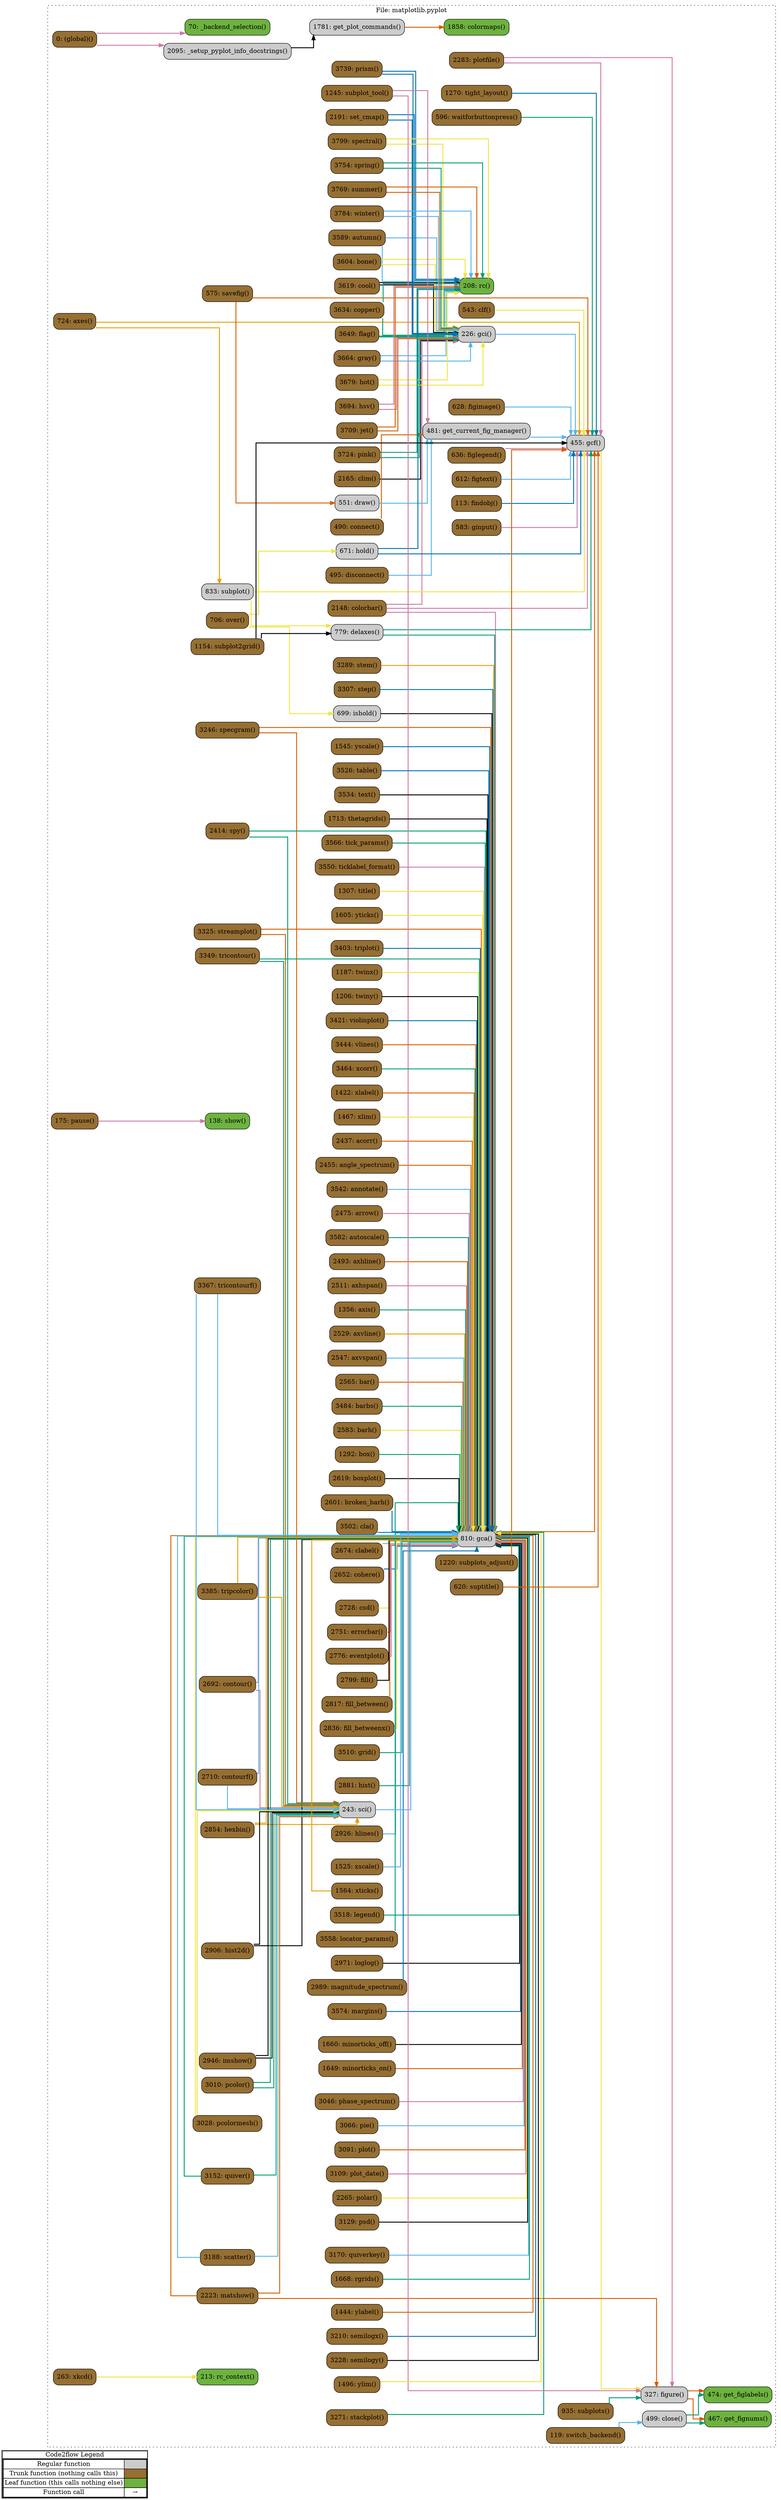 digraph G {
concentrate=true;
splines="ortho";
rankdir="LR";
subgraph legend{
    rank = min;
    label = "legend";
    Legend [shape=none, margin=0, label = <
        <table cellspacing="0" cellpadding="0" border="1"><tr><td>Code2flow Legend</td></tr><tr><td>
        <table cellspacing="0">
        <tr><td>Regular function</td><td width="50px" bgcolor='#cccccc'></td></tr>
        <tr><td>Trunk function (nothing calls this)</td><td bgcolor='#966F33'></td></tr>
        <tr><td>Leaf function (this calls nothing else)</td><td bgcolor='#6db33f'></td></tr>
        <tr><td>Function call</td><td><font color='black'>&#8594;</font></td></tr>
        </table></td></tr></table>
        >];
}node_a24e521f [label="0: (global)()" name="matplotlib.pyplot::(global)" shape="rect" style="rounded,filled" fillcolor="#966F33" ];
node_7bb077fa [label="70: _backend_selection()" name="matplotlib.pyplot::_backend_selection" shape="rect" style="rounded,filled" fillcolor="#6db33f" ];
node_9e6c0278 [label="2095: _setup_pyplot_info_docstrings()" name="matplotlib.pyplot::_setup_pyplot_info_docstrings" shape="rect" style="rounded,filled" fillcolor="#cccccc" ];
node_c8e793c6 [label="2437: acorr()" name="matplotlib.pyplot::acorr" shape="rect" style="rounded,filled" fillcolor="#966F33" ];
node_832b29f6 [label="2455: angle_spectrum()" name="matplotlib.pyplot::angle_spectrum" shape="rect" style="rounded,filled" fillcolor="#966F33" ];
node_7f0c5502 [label="3542: annotate()" name="matplotlib.pyplot::annotate" shape="rect" style="rounded,filled" fillcolor="#966F33" ];
node_f11364af [label="2475: arrow()" name="matplotlib.pyplot::arrow" shape="rect" style="rounded,filled" fillcolor="#966F33" ];
node_a861f4a3 [label="3582: autoscale()" name="matplotlib.pyplot::autoscale" shape="rect" style="rounded,filled" fillcolor="#966F33" ];
node_af1458fa [label="3589: autumn()" name="matplotlib.pyplot::autumn" shape="rect" style="rounded,filled" fillcolor="#966F33" ];
node_e5935c99 [label="724: axes()" name="matplotlib.pyplot::axes" shape="rect" style="rounded,filled" fillcolor="#966F33" ];
node_9dc82c8e [label="2493: axhline()" name="matplotlib.pyplot::axhline" shape="rect" style="rounded,filled" fillcolor="#966F33" ];
node_a41cb0c7 [label="2511: axhspan()" name="matplotlib.pyplot::axhspan" shape="rect" style="rounded,filled" fillcolor="#966F33" ];
node_2271224b [label="1356: axis()" name="matplotlib.pyplot::axis" shape="rect" style="rounded,filled" fillcolor="#966F33" ];
node_64cc67f9 [label="2529: axvline()" name="matplotlib.pyplot::axvline" shape="rect" style="rounded,filled" fillcolor="#966F33" ];
node_2d304a3a [label="2547: axvspan()" name="matplotlib.pyplot::axvspan" shape="rect" style="rounded,filled" fillcolor="#966F33" ];
node_3d511ed6 [label="2565: bar()" name="matplotlib.pyplot::bar" shape="rect" style="rounded,filled" fillcolor="#966F33" ];
node_2f25264b [label="3484: barbs()" name="matplotlib.pyplot::barbs" shape="rect" style="rounded,filled" fillcolor="#966F33" ];
node_2f1cbebc [label="2583: barh()" name="matplotlib.pyplot::barh" shape="rect" style="rounded,filled" fillcolor="#966F33" ];
node_15f25da4 [label="3604: bone()" name="matplotlib.pyplot::bone" shape="rect" style="rounded,filled" fillcolor="#966F33" ];
node_7727b7db [label="1292: box()" name="matplotlib.pyplot::box" shape="rect" style="rounded,filled" fillcolor="#966F33" ];
node_510f6eb8 [label="2619: boxplot()" name="matplotlib.pyplot::boxplot" shape="rect" style="rounded,filled" fillcolor="#966F33" ];
node_dd556bf5 [label="2601: broken_barh()" name="matplotlib.pyplot::broken_barh" shape="rect" style="rounded,filled" fillcolor="#966F33" ];
node_e03b5ef5 [label="3502: cla()" name="matplotlib.pyplot::cla" shape="rect" style="rounded,filled" fillcolor="#966F33" ];
node_861c8ba2 [label="2674: clabel()" name="matplotlib.pyplot::clabel" shape="rect" style="rounded,filled" fillcolor="#966F33" ];
node_8cd1b30c [label="543: clf()" name="matplotlib.pyplot::clf" shape="rect" style="rounded,filled" fillcolor="#966F33" ];
node_87ae54f8 [label="2165: clim()" name="matplotlib.pyplot::clim" shape="rect" style="rounded,filled" fillcolor="#966F33" ];
node_12f9a08b [label="499: close()" name="matplotlib.pyplot::close" shape="rect" style="rounded,filled" fillcolor="#cccccc" ];
node_a24f67c5 [label="2652: cohere()" name="matplotlib.pyplot::cohere" shape="rect" style="rounded,filled" fillcolor="#966F33" ];
node_826d6bcf [label="2148: colorbar()" name="matplotlib.pyplot::colorbar" shape="rect" style="rounded,filled" fillcolor="#966F33" ];
node_c2d9a3df [label="1858: colormaps()" name="matplotlib.pyplot::colormaps" shape="rect" style="rounded,filled" fillcolor="#6db33f" ];
node_e53faa7e [label="490: connect()" name="matplotlib.pyplot::connect" shape="rect" style="rounded,filled" fillcolor="#966F33" ];
node_1977485f [label="2692: contour()" name="matplotlib.pyplot::contour" shape="rect" style="rounded,filled" fillcolor="#966F33" ];
node_edbbaeba [label="2710: contourf()" name="matplotlib.pyplot::contourf" shape="rect" style="rounded,filled" fillcolor="#966F33" ];
node_d2badf48 [label="3619: cool()" name="matplotlib.pyplot::cool" shape="rect" style="rounded,filled" fillcolor="#966F33" ];
node_887653db [label="3634: copper()" name="matplotlib.pyplot::copper" shape="rect" style="rounded,filled" fillcolor="#966F33" ];
node_e7d1e274 [label="2728: csd()" name="matplotlib.pyplot::csd" shape="rect" style="rounded,filled" fillcolor="#966F33" ];
node_f0d2d9d3 [label="779: delaxes()" name="matplotlib.pyplot::delaxes" shape="rect" style="rounded,filled" fillcolor="#cccccc" ];
node_77aca442 [label="495: disconnect()" name="matplotlib.pyplot::disconnect" shape="rect" style="rounded,filled" fillcolor="#966F33" ];
node_0208e2a2 [label="551: draw()" name="matplotlib.pyplot::draw" shape="rect" style="rounded,filled" fillcolor="#cccccc" ];
node_a1169737 [label="2751: errorbar()" name="matplotlib.pyplot::errorbar" shape="rect" style="rounded,filled" fillcolor="#966F33" ];
node_4fd09d4f [label="2776: eventplot()" name="matplotlib.pyplot::eventplot" shape="rect" style="rounded,filled" fillcolor="#966F33" ];
node_1756fcfa [label="628: figimage()" name="matplotlib.pyplot::figimage" shape="rect" style="rounded,filled" fillcolor="#966F33" ];
node_0a09b6ef [label="636: figlegend()" name="matplotlib.pyplot::figlegend" shape="rect" style="rounded,filled" fillcolor="#966F33" ];
node_a8b14082 [label="612: figtext()" name="matplotlib.pyplot::figtext" shape="rect" style="rounded,filled" fillcolor="#966F33" ];
node_fd2df616 [label="327: figure()" name="matplotlib.pyplot::figure" shape="rect" style="rounded,filled" fillcolor="#cccccc" ];
node_cedf5cd8 [label="2799: fill()" name="matplotlib.pyplot::fill" shape="rect" style="rounded,filled" fillcolor="#966F33" ];
node_68e4d596 [label="2817: fill_between()" name="matplotlib.pyplot::fill_between" shape="rect" style="rounded,filled" fillcolor="#966F33" ];
node_723b40d4 [label="2836: fill_betweenx()" name="matplotlib.pyplot::fill_betweenx" shape="rect" style="rounded,filled" fillcolor="#966F33" ];
node_2a72783d [label="113: findobj()" name="matplotlib.pyplot::findobj" shape="rect" style="rounded,filled" fillcolor="#966F33" ];
node_e0cc32c3 [label="3649: flag()" name="matplotlib.pyplot::flag" shape="rect" style="rounded,filled" fillcolor="#966F33" ];
node_64a1db56 [label="810: gca()" name="matplotlib.pyplot::gca" shape="rect" style="rounded,filled" fillcolor="#cccccc" ];
node_7c80119c [label="455: gcf()" name="matplotlib.pyplot::gcf" shape="rect" style="rounded,filled" fillcolor="#cccccc" ];
node_fa489392 [label="226: gci()" name="matplotlib.pyplot::gci" shape="rect" style="rounded,filled" fillcolor="#cccccc" ];
node_4a255d72 [label="481: get_current_fig_manager()" name="matplotlib.pyplot::get_current_fig_manager" shape="rect" style="rounded,filled" fillcolor="#cccccc" ];
node_da8a7b38 [label="474: get_figlabels()" name="matplotlib.pyplot::get_figlabels" shape="rect" style="rounded,filled" fillcolor="#6db33f" ];
node_7247e578 [label="467: get_fignums()" name="matplotlib.pyplot::get_fignums" shape="rect" style="rounded,filled" fillcolor="#6db33f" ];
node_54f1471e [label="1781: get_plot_commands()" name="matplotlib.pyplot::get_plot_commands" shape="rect" style="rounded,filled" fillcolor="#cccccc" ];
node_0b2a305f [label="583: ginput()" name="matplotlib.pyplot::ginput" shape="rect" style="rounded,filled" fillcolor="#966F33" ];
node_62b27ce2 [label="3664: gray()" name="matplotlib.pyplot::gray" shape="rect" style="rounded,filled" fillcolor="#966F33" ];
node_aedf96ab [label="3510: grid()" name="matplotlib.pyplot::grid" shape="rect" style="rounded,filled" fillcolor="#966F33" ];
node_611514b1 [label="2854: hexbin()" name="matplotlib.pyplot::hexbin" shape="rect" style="rounded,filled" fillcolor="#966F33" ];
node_5aa428cb [label="2881: hist()" name="matplotlib.pyplot::hist" shape="rect" style="rounded,filled" fillcolor="#966F33" ];
node_a99077a8 [label="2906: hist2d()" name="matplotlib.pyplot::hist2d" shape="rect" style="rounded,filled" fillcolor="#966F33" ];
node_343239c2 [label="2926: hlines()" name="matplotlib.pyplot::hlines" shape="rect" style="rounded,filled" fillcolor="#966F33" ];
node_b2221755 [label="671: hold()" name="matplotlib.pyplot::hold" shape="rect" style="rounded,filled" fillcolor="#cccccc" ];
node_b3532004 [label="3679: hot()" name="matplotlib.pyplot::hot" shape="rect" style="rounded,filled" fillcolor="#966F33" ];
node_10e62b3f [label="3694: hsv()" name="matplotlib.pyplot::hsv" shape="rect" style="rounded,filled" fillcolor="#966F33" ];
node_9e06a128 [label="2946: imshow()" name="matplotlib.pyplot::imshow" shape="rect" style="rounded,filled" fillcolor="#966F33" ];
node_63bcfd70 [label="699: ishold()" name="matplotlib.pyplot::ishold" shape="rect" style="rounded,filled" fillcolor="#cccccc" ];
node_395d1836 [label="3709: jet()" name="matplotlib.pyplot::jet" shape="rect" style="rounded,filled" fillcolor="#966F33" ];
node_b4933d63 [label="3518: legend()" name="matplotlib.pyplot::legend" shape="rect" style="rounded,filled" fillcolor="#966F33" ];
node_504f1c73 [label="3558: locator_params()" name="matplotlib.pyplot::locator_params" shape="rect" style="rounded,filled" fillcolor="#966F33" ];
node_1217b508 [label="2971: loglog()" name="matplotlib.pyplot::loglog" shape="rect" style="rounded,filled" fillcolor="#966F33" ];
node_4c116235 [label="2989: magnitude_spectrum()" name="matplotlib.pyplot::magnitude_spectrum" shape="rect" style="rounded,filled" fillcolor="#966F33" ];
node_b0415e5d [label="3574: margins()" name="matplotlib.pyplot::margins" shape="rect" style="rounded,filled" fillcolor="#966F33" ];
node_3c943e9e [label="2223: matshow()" name="matplotlib.pyplot::matshow" shape="rect" style="rounded,filled" fillcolor="#966F33" ];
node_9ae22f00 [label="1660: minorticks_off()" name="matplotlib.pyplot::minorticks_off" shape="rect" style="rounded,filled" fillcolor="#966F33" ];
node_16814336 [label="1649: minorticks_on()" name="matplotlib.pyplot::minorticks_on" shape="rect" style="rounded,filled" fillcolor="#966F33" ];
node_a942956c [label="706: over()" name="matplotlib.pyplot::over" shape="rect" style="rounded,filled" fillcolor="#966F33" ];
node_12219d27 [label="175: pause()" name="matplotlib.pyplot::pause" shape="rect" style="rounded,filled" fillcolor="#966F33" ];
node_dfc8cfeb [label="3010: pcolor()" name="matplotlib.pyplot::pcolor" shape="rect" style="rounded,filled" fillcolor="#966F33" ];
node_e62f6794 [label="3028: pcolormesh()" name="matplotlib.pyplot::pcolormesh" shape="rect" style="rounded,filled" fillcolor="#966F33" ];
node_c0e8d3f7 [label="3046: phase_spectrum()" name="matplotlib.pyplot::phase_spectrum" shape="rect" style="rounded,filled" fillcolor="#966F33" ];
node_d2c1aa0a [label="3066: pie()" name="matplotlib.pyplot::pie" shape="rect" style="rounded,filled" fillcolor="#966F33" ];
node_594ba2f3 [label="3724: pink()" name="matplotlib.pyplot::pink" shape="rect" style="rounded,filled" fillcolor="#966F33" ];
node_00fb4626 [label="3091: plot()" name="matplotlib.pyplot::plot" shape="rect" style="rounded,filled" fillcolor="#966F33" ];
node_9be8c24f [label="3109: plot_date()" name="matplotlib.pyplot::plot_date" shape="rect" style="rounded,filled" fillcolor="#966F33" ];
node_35578e07 [label="2283: plotfile()" name="matplotlib.pyplot::plotfile" shape="rect" style="rounded,filled" fillcolor="#966F33" ];
node_fc08a10c [label="2265: polar()" name="matplotlib.pyplot::polar" shape="rect" style="rounded,filled" fillcolor="#966F33" ];
node_82b16a65 [label="3739: prism()" name="matplotlib.pyplot::prism" shape="rect" style="rounded,filled" fillcolor="#966F33" ];
node_f3ff6658 [label="3129: psd()" name="matplotlib.pyplot::psd" shape="rect" style="rounded,filled" fillcolor="#966F33" ];
node_2fbc5873 [label="3152: quiver()" name="matplotlib.pyplot::quiver" shape="rect" style="rounded,filled" fillcolor="#966F33" ];
node_4ba11d22 [label="3170: quiverkey()" name="matplotlib.pyplot::quiverkey" shape="rect" style="rounded,filled" fillcolor="#966F33" ];
node_ca871a61 [label="208: rc()" name="matplotlib.pyplot::rc" shape="rect" style="rounded,filled" fillcolor="#6db33f" ];
node_20d086b2 [label="213: rc_context()" name="matplotlib.pyplot::rc_context" shape="rect" style="rounded,filled" fillcolor="#6db33f" ];
node_ea03bb4b [label="1668: rgrids()" name="matplotlib.pyplot::rgrids" shape="rect" style="rounded,filled" fillcolor="#966F33" ];
node_96823ea6 [label="575: savefig()" name="matplotlib.pyplot::savefig" shape="rect" style="rounded,filled" fillcolor="#966F33" ];
node_c42de5e2 [label="3188: scatter()" name="matplotlib.pyplot::scatter" shape="rect" style="rounded,filled" fillcolor="#966F33" ];
node_9297516a [label="243: sci()" name="matplotlib.pyplot::sci" shape="rect" style="rounded,filled" fillcolor="#cccccc" ];
node_6f09fe65 [label="3210: semilogx()" name="matplotlib.pyplot::semilogx" shape="rect" style="rounded,filled" fillcolor="#966F33" ];
node_28513408 [label="3228: semilogy()" name="matplotlib.pyplot::semilogy" shape="rect" style="rounded,filled" fillcolor="#966F33" ];
node_6b8dd785 [label="2191: set_cmap()" name="matplotlib.pyplot::set_cmap" shape="rect" style="rounded,filled" fillcolor="#966F33" ];
node_ab6c808b [label="138: show()" name="matplotlib.pyplot::show" shape="rect" style="rounded,filled" fillcolor="#6db33f" ];
node_532f5836 [label="3246: specgram()" name="matplotlib.pyplot::specgram" shape="rect" style="rounded,filled" fillcolor="#966F33" ];
node_3bc9de44 [label="3799: spectral()" name="matplotlib.pyplot::spectral" shape="rect" style="rounded,filled" fillcolor="#966F33" ];
node_2dfe3ea3 [label="3754: spring()" name="matplotlib.pyplot::spring" shape="rect" style="rounded,filled" fillcolor="#966F33" ];
node_69fe6bdb [label="2414: spy()" name="matplotlib.pyplot::spy" shape="rect" style="rounded,filled" fillcolor="#966F33" ];
node_ed90ac5b [label="3271: stackplot()" name="matplotlib.pyplot::stackplot" shape="rect" style="rounded,filled" fillcolor="#966F33" ];
node_2b416be1 [label="3289: stem()" name="matplotlib.pyplot::stem" shape="rect" style="rounded,filled" fillcolor="#966F33" ];
node_cc40e4e5 [label="3307: step()" name="matplotlib.pyplot::step" shape="rect" style="rounded,filled" fillcolor="#966F33" ];
node_a20cb0b6 [label="3325: streamplot()" name="matplotlib.pyplot::streamplot" shape="rect" style="rounded,filled" fillcolor="#966F33" ];
node_a5d24684 [label="833: subplot()" name="matplotlib.pyplot::subplot" shape="rect" style="rounded,filled" fillcolor="#cccccc" ];
node_fa855c00 [label="1154: subplot2grid()" name="matplotlib.pyplot::subplot2grid" shape="rect" style="rounded,filled" fillcolor="#966F33" ];
node_dc0db057 [label="1245: subplot_tool()" name="matplotlib.pyplot::subplot_tool" shape="rect" style="rounded,filled" fillcolor="#966F33" ];
node_bab75e8b [label="935: subplots()" name="matplotlib.pyplot::subplots" shape="rect" style="rounded,filled" fillcolor="#966F33" ];
node_59727f36 [label="1220: subplots_adjust()" name="matplotlib.pyplot::subplots_adjust" shape="rect" style="rounded,filled" fillcolor="#966F33" ];
node_d40ee086 [label="3769: summer()" name="matplotlib.pyplot::summer" shape="rect" style="rounded,filled" fillcolor="#966F33" ];
node_e0fc4076 [label="620: suptitle()" name="matplotlib.pyplot::suptitle" shape="rect" style="rounded,filled" fillcolor="#966F33" ];
node_2be970ca [label="119: switch_backend()" name="matplotlib.pyplot::switch_backend" shape="rect" style="rounded,filled" fillcolor="#966F33" ];
node_49d2d8fd [label="3526: table()" name="matplotlib.pyplot::table" shape="rect" style="rounded,filled" fillcolor="#966F33" ];
node_07726e30 [label="3534: text()" name="matplotlib.pyplot::text" shape="rect" style="rounded,filled" fillcolor="#966F33" ];
node_149f2080 [label="1713: thetagrids()" name="matplotlib.pyplot::thetagrids" shape="rect" style="rounded,filled" fillcolor="#966F33" ];
node_d9add48b [label="3566: tick_params()" name="matplotlib.pyplot::tick_params" shape="rect" style="rounded,filled" fillcolor="#966F33" ];
node_afa5ebb7 [label="3550: ticklabel_format()" name="matplotlib.pyplot::ticklabel_format" shape="rect" style="rounded,filled" fillcolor="#966F33" ];
node_2457ac1d [label="1270: tight_layout()" name="matplotlib.pyplot::tight_layout" shape="rect" style="rounded,filled" fillcolor="#966F33" ];
node_153aef7c [label="1307: title()" name="matplotlib.pyplot::title" shape="rect" style="rounded,filled" fillcolor="#966F33" ];
node_cb482e7b [label="3349: tricontour()" name="matplotlib.pyplot::tricontour" shape="rect" style="rounded,filled" fillcolor="#966F33" ];
node_03368b3a [label="3367: tricontourf()" name="matplotlib.pyplot::tricontourf" shape="rect" style="rounded,filled" fillcolor="#966F33" ];
node_18fa1f71 [label="3385: tripcolor()" name="matplotlib.pyplot::tripcolor" shape="rect" style="rounded,filled" fillcolor="#966F33" ];
node_51a3cf75 [label="3403: triplot()" name="matplotlib.pyplot::triplot" shape="rect" style="rounded,filled" fillcolor="#966F33" ];
node_f0c47de4 [label="1187: twinx()" name="matplotlib.pyplot::twinx" shape="rect" style="rounded,filled" fillcolor="#966F33" ];
node_a2fb5cf0 [label="1206: twiny()" name="matplotlib.pyplot::twiny" shape="rect" style="rounded,filled" fillcolor="#966F33" ];
node_f4296f95 [label="3421: violinplot()" name="matplotlib.pyplot::violinplot" shape="rect" style="rounded,filled" fillcolor="#966F33" ];
node_9b0ee426 [label="3444: vlines()" name="matplotlib.pyplot::vlines" shape="rect" style="rounded,filled" fillcolor="#966F33" ];
node_6f58a27b [label="596: waitforbuttonpress()" name="matplotlib.pyplot::waitforbuttonpress" shape="rect" style="rounded,filled" fillcolor="#966F33" ];
node_343f10ba [label="3784: winter()" name="matplotlib.pyplot::winter" shape="rect" style="rounded,filled" fillcolor="#966F33" ];
node_05fc2f43 [label="3464: xcorr()" name="matplotlib.pyplot::xcorr" shape="rect" style="rounded,filled" fillcolor="#966F33" ];
node_ba25ba0c [label="263: xkcd()" name="matplotlib.pyplot::xkcd" shape="rect" style="rounded,filled" fillcolor="#966F33" ];
node_d736e9e6 [label="1422: xlabel()" name="matplotlib.pyplot::xlabel" shape="rect" style="rounded,filled" fillcolor="#966F33" ];
node_9a8e5a6c [label="1467: xlim()" name="matplotlib.pyplot::xlim" shape="rect" style="rounded,filled" fillcolor="#966F33" ];
node_814d7e02 [label="1525: xscale()" name="matplotlib.pyplot::xscale" shape="rect" style="rounded,filled" fillcolor="#966F33" ];
node_57040611 [label="1564: xticks()" name="matplotlib.pyplot::xticks" shape="rect" style="rounded,filled" fillcolor="#966F33" ];
node_0082b71e [label="1444: ylabel()" name="matplotlib.pyplot::ylabel" shape="rect" style="rounded,filled" fillcolor="#966F33" ];
node_9f7c177c [label="1496: ylim()" name="matplotlib.pyplot::ylim" shape="rect" style="rounded,filled" fillcolor="#966F33" ];
node_fa0d4c75 [label="1545: yscale()" name="matplotlib.pyplot::yscale" shape="rect" style="rounded,filled" fillcolor="#966F33" ];
node_89125264 [label="1605: yticks()" name="matplotlib.pyplot::yticks" shape="rect" style="rounded,filled" fillcolor="#966F33" ];
node_a24e521f -> node_7bb077fa [color="#CC79A7" penwidth="2"];
node_a24e521f -> node_9e6c0278 [color="#CC79A7" penwidth="2"];
node_9e6c0278 -> node_54f1471e [color="#000000" penwidth="2"];
node_c8e793c6 -> node_64a1db56 [color="#D55E00" penwidth="2"];
node_832b29f6 -> node_64a1db56 [color="#D55E00" penwidth="2"];
node_7f0c5502 -> node_64a1db56 [color="#56B4E9" penwidth="2"];
node_f11364af -> node_64a1db56 [color="#CC79A7" penwidth="2"];
node_a861f4a3 -> node_64a1db56 [color="#009E73" penwidth="2"];
node_af1458fa -> node_fa489392 [color="#56B4E9" penwidth="2"];
node_af1458fa -> node_ca871a61 [color="#56B4E9" penwidth="2"];
node_e5935c99 -> node_7c80119c [color="#E69F00" penwidth="2"];
node_e5935c99 -> node_7c80119c [color="#E69F00" penwidth="2"];
node_e5935c99 -> node_a5d24684 [color="#E69F00" penwidth="2"];
node_9dc82c8e -> node_64a1db56 [color="#D55E00" penwidth="2"];
node_a41cb0c7 -> node_64a1db56 [color="#CC79A7" penwidth="2"];
node_2271224b -> node_64a1db56 [color="#009E73" penwidth="2"];
node_64cc67f9 -> node_64a1db56 [color="#E69F00" penwidth="2"];
node_2d304a3a -> node_64a1db56 [color="#56B4E9" penwidth="2"];
node_3d511ed6 -> node_64a1db56 [color="#D55E00" penwidth="2"];
node_2f25264b -> node_64a1db56 [color="#009E73" penwidth="2"];
node_2f1cbebc -> node_64a1db56 [color="#F0E442" penwidth="2"];
node_15f25da4 -> node_fa489392 [color="#F0E442" penwidth="2"];
node_15f25da4 -> node_ca871a61 [color="#F0E442" penwidth="2"];
node_7727b7db -> node_64a1db56 [color="#009E73" penwidth="2"];
node_510f6eb8 -> node_64a1db56 [color="#000000" penwidth="2"];
node_dd556bf5 -> node_64a1db56 [color="#0072B2" penwidth="2"];
node_e03b5ef5 -> node_64a1db56 [color="#0072B2" penwidth="2"];
node_861c8ba2 -> node_64a1db56 [color="#56B4E9" penwidth="2"];
node_8cd1b30c -> node_7c80119c [color="#F0E442" penwidth="2"];
node_87ae54f8 -> node_fa489392 [color="#000000" penwidth="2"];
node_12f9a08b -> node_da8a7b38 [color="#009E73" penwidth="2"];
node_12f9a08b -> node_7247e578 [color="#009E73" penwidth="2"];
node_a24f67c5 -> node_64a1db56 [color="#0072B2" penwidth="2"];
node_826d6bcf -> node_64a1db56 [color="#CC79A7" penwidth="2"];
node_826d6bcf -> node_7c80119c [color="#CC79A7" penwidth="2"];
node_826d6bcf -> node_fa489392 [color="#CC79A7" penwidth="2"];
node_e53faa7e -> node_4a255d72 [color="#D55E00" penwidth="2"];
node_1977485f -> node_64a1db56 [color="#CC79A7" penwidth="2"];
node_1977485f -> node_9297516a [color="#CC79A7" penwidth="2"];
node_edbbaeba -> node_64a1db56 [color="#56B4E9" penwidth="2"];
node_edbbaeba -> node_9297516a [color="#56B4E9" penwidth="2"];
node_d2badf48 -> node_fa489392 [color="#000000" penwidth="2"];
node_d2badf48 -> node_ca871a61 [color="#000000" penwidth="2"];
node_887653db -> node_fa489392 [color="#009E73" penwidth="2"];
node_887653db -> node_ca871a61 [color="#009E73" penwidth="2"];
node_e7d1e274 -> node_64a1db56 [color="#F0E442" penwidth="2"];
node_f0d2d9d3 -> node_64a1db56 [color="#009E73" penwidth="2"];
node_f0d2d9d3 -> node_7c80119c [color="#009E73" penwidth="2"];
node_77aca442 -> node_4a255d72 [color="#56B4E9" penwidth="2"];
node_0208e2a2 -> node_4a255d72 [color="#56B4E9" penwidth="2"];
node_a1169737 -> node_64a1db56 [color="#CC79A7" penwidth="2"];
node_4fd09d4f -> node_64a1db56 [color="#CC79A7" penwidth="2"];
node_1756fcfa -> node_7c80119c [color="#56B4E9" penwidth="2"];
node_0a09b6ef -> node_7c80119c [color="#CC79A7" penwidth="2"];
node_a8b14082 -> node_7c80119c [color="#56B4E9" penwidth="2"];
node_fd2df616 -> node_da8a7b38 [color="#D55E00" penwidth="2"];
node_fd2df616 -> node_7247e578 [color="#D55E00" penwidth="2"];
node_cedf5cd8 -> node_64a1db56 [color="#000000" penwidth="2"];
node_68e4d596 -> node_64a1db56 [color="#D55E00" penwidth="2"];
node_723b40d4 -> node_64a1db56 [color="#F0E442" penwidth="2"];
node_2a72783d -> node_7c80119c [color="#0072B2" penwidth="2"];
node_e0cc32c3 -> node_fa489392 [color="#009E73" penwidth="2"];
node_e0cc32c3 -> node_ca871a61 [color="#009E73" penwidth="2"];
node_64a1db56 -> node_7c80119c [color="#D55E00" penwidth="2"];
node_7c80119c -> node_fd2df616 [color="#F0E442" penwidth="2"];
node_fa489392 -> node_7c80119c [color="#56B4E9" penwidth="2"];
node_4a255d72 -> node_7c80119c [color="#56B4E9" penwidth="2"];
node_54f1471e -> node_c2d9a3df [color="#D55E00" penwidth="2"];
node_0b2a305f -> node_7c80119c [color="#CC79A7" penwidth="2"];
node_62b27ce2 -> node_fa489392 [color="#56B4E9" penwidth="2"];
node_62b27ce2 -> node_ca871a61 [color="#56B4E9" penwidth="2"];
node_aedf96ab -> node_64a1db56 [color="#009E73" penwidth="2"];
node_611514b1 -> node_64a1db56 [color="#E69F00" penwidth="2"];
node_611514b1 -> node_9297516a [color="#E69F00" penwidth="2"];
node_5aa428cb -> node_64a1db56 [color="#009E73" penwidth="2"];
node_a99077a8 -> node_64a1db56 [color="#000000" penwidth="2"];
node_a99077a8 -> node_9297516a [color="#000000" penwidth="2"];
node_343239c2 -> node_64a1db56 [color="#56B4E9" penwidth="2"];
node_b2221755 -> node_7c80119c [color="#0072B2" penwidth="2"];
node_b2221755 -> node_ca871a61 [color="#0072B2" penwidth="2"];
node_b3532004 -> node_fa489392 [color="#F0E442" penwidth="2"];
node_b3532004 -> node_ca871a61 [color="#F0E442" penwidth="2"];
node_10e62b3f -> node_fa489392 [color="#CC79A7" penwidth="2"];
node_10e62b3f -> node_ca871a61 [color="#CC79A7" penwidth="2"];
node_9e06a128 -> node_64a1db56 [color="#000000" penwidth="2"];
node_9e06a128 -> node_9297516a [color="#000000" penwidth="2"];
node_63bcfd70 -> node_64a1db56 [color="#000000" penwidth="2"];
node_395d1836 -> node_fa489392 [color="#D55E00" penwidth="2"];
node_395d1836 -> node_ca871a61 [color="#D55E00" penwidth="2"];
node_b4933d63 -> node_64a1db56 [color="#009E73" penwidth="2"];
node_504f1c73 -> node_64a1db56 [color="#009E73" penwidth="2"];
node_1217b508 -> node_64a1db56 [color="#000000" penwidth="2"];
node_4c116235 -> node_64a1db56 [color="#0072B2" penwidth="2"];
node_b0415e5d -> node_64a1db56 [color="#0072B2" penwidth="2"];
node_3c943e9e -> node_fd2df616 [color="#D55E00" penwidth="2"];
node_3c943e9e -> node_64a1db56 [color="#D55E00" penwidth="2"];
node_3c943e9e -> node_9297516a [color="#D55E00" penwidth="2"];
node_9ae22f00 -> node_64a1db56 [color="#000000" penwidth="2"];
node_16814336 -> node_64a1db56 [color="#D55E00" penwidth="2"];
node_a942956c -> node_b2221755 [color="#F0E442" penwidth="2"];
node_a942956c -> node_b2221755 [color="#F0E442" penwidth="2"];
node_a942956c -> node_63bcfd70 [color="#F0E442" penwidth="2"];
node_12219d27 -> node_ab6c808b [color="#CC79A7" penwidth="2"];
node_dfc8cfeb -> node_64a1db56 [color="#009E73" penwidth="2"];
node_dfc8cfeb -> node_9297516a [color="#009E73" penwidth="2"];
node_e62f6794 -> node_64a1db56 [color="#F0E442" penwidth="2"];
node_e62f6794 -> node_9297516a [color="#F0E442" penwidth="2"];
node_c0e8d3f7 -> node_64a1db56 [color="#CC79A7" penwidth="2"];
node_d2c1aa0a -> node_64a1db56 [color="#56B4E9" penwidth="2"];
node_594ba2f3 -> node_fa489392 [color="#009E73" penwidth="2"];
node_594ba2f3 -> node_ca871a61 [color="#009E73" penwidth="2"];
node_00fb4626 -> node_64a1db56 [color="#D55E00" penwidth="2"];
node_9be8c24f -> node_64a1db56 [color="#CC79A7" penwidth="2"];
node_35578e07 -> node_fd2df616 [color="#CC79A7" penwidth="2"];
node_35578e07 -> node_7c80119c [color="#CC79A7" penwidth="2"];
node_fc08a10c -> node_64a1db56 [color="#F0E442" penwidth="2"];
node_82b16a65 -> node_fa489392 [color="#0072B2" penwidth="2"];
node_82b16a65 -> node_ca871a61 [color="#0072B2" penwidth="2"];
node_f3ff6658 -> node_64a1db56 [color="#000000" penwidth="2"];
node_2fbc5873 -> node_64a1db56 [color="#009E73" penwidth="2"];
node_2fbc5873 -> node_9297516a [color="#009E73" penwidth="2"];
node_4ba11d22 -> node_64a1db56 [color="#56B4E9" penwidth="2"];
node_ea03bb4b -> node_64a1db56 [color="#009E73" penwidth="2"];
node_96823ea6 -> node_0208e2a2 [color="#D55E00" penwidth="2"];
node_96823ea6 -> node_7c80119c [color="#D55E00" penwidth="2"];
node_c42de5e2 -> node_64a1db56 [color="#56B4E9" penwidth="2"];
node_c42de5e2 -> node_9297516a [color="#56B4E9" penwidth="2"];
node_9297516a -> node_64a1db56 [color="#56B4E9" penwidth="2"];
node_6f09fe65 -> node_64a1db56 [color="#0072B2" penwidth="2"];
node_28513408 -> node_64a1db56 [color="#000000" penwidth="2"];
node_6b8dd785 -> node_fa489392 [color="#0072B2" penwidth="2"];
node_6b8dd785 -> node_ca871a61 [color="#0072B2" penwidth="2"];
node_532f5836 -> node_64a1db56 [color="#D55E00" penwidth="2"];
node_532f5836 -> node_9297516a [color="#D55E00" penwidth="2"];
node_3bc9de44 -> node_fa489392 [color="#F0E442" penwidth="2"];
node_3bc9de44 -> node_ca871a61 [color="#F0E442" penwidth="2"];
node_2dfe3ea3 -> node_fa489392 [color="#009E73" penwidth="2"];
node_2dfe3ea3 -> node_ca871a61 [color="#009E73" penwidth="2"];
node_69fe6bdb -> node_64a1db56 [color="#009E73" penwidth="2"];
node_69fe6bdb -> node_9297516a [color="#009E73" penwidth="2"];
node_ed90ac5b -> node_64a1db56 [color="#009E73" penwidth="2"];
node_2b416be1 -> node_64a1db56 [color="#E69F00" penwidth="2"];
node_cc40e4e5 -> node_64a1db56 [color="#0072B2" penwidth="2"];
node_a20cb0b6 -> node_64a1db56 [color="#D55E00" penwidth="2"];
node_a20cb0b6 -> node_9297516a [color="#D55E00" penwidth="2"];
node_a5d24684 -> node_f0d2d9d3 [color="#F0E442" penwidth="2"];
node_a5d24684 -> node_7c80119c [color="#F0E442" penwidth="2"];
node_fa855c00 -> node_f0d2d9d3 [color="#000000" penwidth="2"];
node_fa855c00 -> node_7c80119c [color="#000000" penwidth="2"];
node_dc0db057 -> node_fd2df616 [color="#CC79A7" penwidth="2"];
node_dc0db057 -> node_4a255d72 [color="#CC79A7" penwidth="2"];
node_bab75e8b -> node_fd2df616 [color="#009E73" penwidth="2"];
node_59727f36 -> node_7c80119c [color="#D55E00" penwidth="2"];
node_d40ee086 -> node_fa489392 [color="#D55E00" penwidth="2"];
node_d40ee086 -> node_ca871a61 [color="#D55E00" penwidth="2"];
node_e0fc4076 -> node_7c80119c [color="#D55E00" penwidth="2"];
node_2be970ca -> node_12f9a08b [color="#56B4E9" penwidth="2"];
node_49d2d8fd -> node_64a1db56 [color="#0072B2" penwidth="2"];
node_07726e30 -> node_64a1db56 [color="#000000" penwidth="2"];
node_149f2080 -> node_64a1db56 [color="#000000" penwidth="2"];
node_d9add48b -> node_64a1db56 [color="#009E73" penwidth="2"];
node_afa5ebb7 -> node_64a1db56 [color="#CC79A7" penwidth="2"];
node_2457ac1d -> node_7c80119c [color="#0072B2" penwidth="2"];
node_153aef7c -> node_64a1db56 [color="#F0E442" penwidth="2"];
node_cb482e7b -> node_64a1db56 [color="#009E73" penwidth="2"];
node_cb482e7b -> node_9297516a [color="#009E73" penwidth="2"];
node_03368b3a -> node_64a1db56 [color="#56B4E9" penwidth="2"];
node_03368b3a -> node_9297516a [color="#56B4E9" penwidth="2"];
node_18fa1f71 -> node_64a1db56 [color="#E69F00" penwidth="2"];
node_18fa1f71 -> node_9297516a [color="#E69F00" penwidth="2"];
node_51a3cf75 -> node_64a1db56 [color="#0072B2" penwidth="2"];
node_f0c47de4 -> node_64a1db56 [color="#F0E442" penwidth="2"];
node_a2fb5cf0 -> node_64a1db56 [color="#000000" penwidth="2"];
node_f4296f95 -> node_64a1db56 [color="#0072B2" penwidth="2"];
node_9b0ee426 -> node_64a1db56 [color="#D55E00" penwidth="2"];
node_6f58a27b -> node_7c80119c [color="#009E73" penwidth="2"];
node_343f10ba -> node_fa489392 [color="#56B4E9" penwidth="2"];
node_343f10ba -> node_ca871a61 [color="#56B4E9" penwidth="2"];
node_05fc2f43 -> node_64a1db56 [color="#009E73" penwidth="2"];
node_ba25ba0c -> node_20d086b2 [color="#F0E442" penwidth="2"];
node_d736e9e6 -> node_64a1db56 [color="#D55E00" penwidth="2"];
node_9a8e5a6c -> node_64a1db56 [color="#F0E442" penwidth="2"];
node_814d7e02 -> node_64a1db56 [color="#56B4E9" penwidth="2"];
node_57040611 -> node_64a1db56 [color="#E69F00" penwidth="2"];
node_0082b71e -> node_64a1db56 [color="#D55E00" penwidth="2"];
node_9f7c177c -> node_64a1db56 [color="#F0E442" penwidth="2"];
node_fa0d4c75 -> node_64a1db56 [color="#0072B2" penwidth="2"];
node_89125264 -> node_64a1db56 [color="#F0E442" penwidth="2"];
subgraph cluster_663c7be5 {
    node_7bb077fa node_2a72783d node_2be970ca node_ab6c808b node_12219d27 node_ca871a61 node_20d086b2 node_fa489392 node_9297516a node_ba25ba0c node_fd2df616 node_7c80119c node_7247e578 node_da8a7b38 node_4a255d72 node_e53faa7e node_77aca442 node_12f9a08b node_8cd1b30c node_0208e2a2 node_96823ea6 node_0b2a305f node_6f58a27b node_a8b14082 node_e0fc4076 node_1756fcfa node_0a09b6ef node_b2221755 node_63bcfd70 node_a942956c node_e5935c99 node_f0d2d9d3 node_64a1db56 node_a5d24684 node_bab75e8b node_fa855c00 node_f0c47de4 node_a2fb5cf0 node_59727f36 node_dc0db057 node_2457ac1d node_7727b7db node_153aef7c node_2271224b node_d736e9e6 node_0082b71e node_9a8e5a6c node_9f7c177c node_814d7e02 node_fa0d4c75 node_57040611 node_89125264 node_16814336 node_9ae22f00 node_ea03bb4b node_149f2080 node_54f1471e node_c2d9a3df node_9e6c0278 node_826d6bcf node_87ae54f8 node_6b8dd785 node_3c943e9e node_fc08a10c node_35578e07 node_69fe6bdb node_c8e793c6 node_832b29f6 node_f11364af node_9dc82c8e node_a41cb0c7 node_64cc67f9 node_2d304a3a node_3d511ed6 node_2f1cbebc node_dd556bf5 node_510f6eb8 node_a24f67c5 node_861c8ba2 node_1977485f node_edbbaeba node_e7d1e274 node_a1169737 node_4fd09d4f node_cedf5cd8 node_68e4d596 node_723b40d4 node_611514b1 node_5aa428cb node_a99077a8 node_343239c2 node_9e06a128 node_1217b508 node_4c116235 node_dfc8cfeb node_e62f6794 node_c0e8d3f7 node_d2c1aa0a node_00fb4626 node_9be8c24f node_f3ff6658 node_2fbc5873 node_4ba11d22 node_c42de5e2 node_6f09fe65 node_28513408 node_532f5836 node_ed90ac5b node_2b416be1 node_cc40e4e5 node_a20cb0b6 node_cb482e7b node_03368b3a node_18fa1f71 node_51a3cf75 node_f4296f95 node_9b0ee426 node_05fc2f43 node_2f25264b node_e03b5ef5 node_aedf96ab node_b4933d63 node_49d2d8fd node_07726e30 node_7f0c5502 node_afa5ebb7 node_504f1c73 node_d9add48b node_b0415e5d node_a861f4a3 node_af1458fa node_15f25da4 node_d2badf48 node_887653db node_e0cc32c3 node_62b27ce2 node_b3532004 node_10e62b3f node_395d1836 node_594ba2f3 node_82b16a65 node_2dfe3ea3 node_d40ee086 node_343f10ba node_3bc9de44 node_a24e521f;
    label="File: matplotlib.pyplot";
    name="matplotlib.pyplot";
    style="filled";
    graph[style=dotted];
};
}
